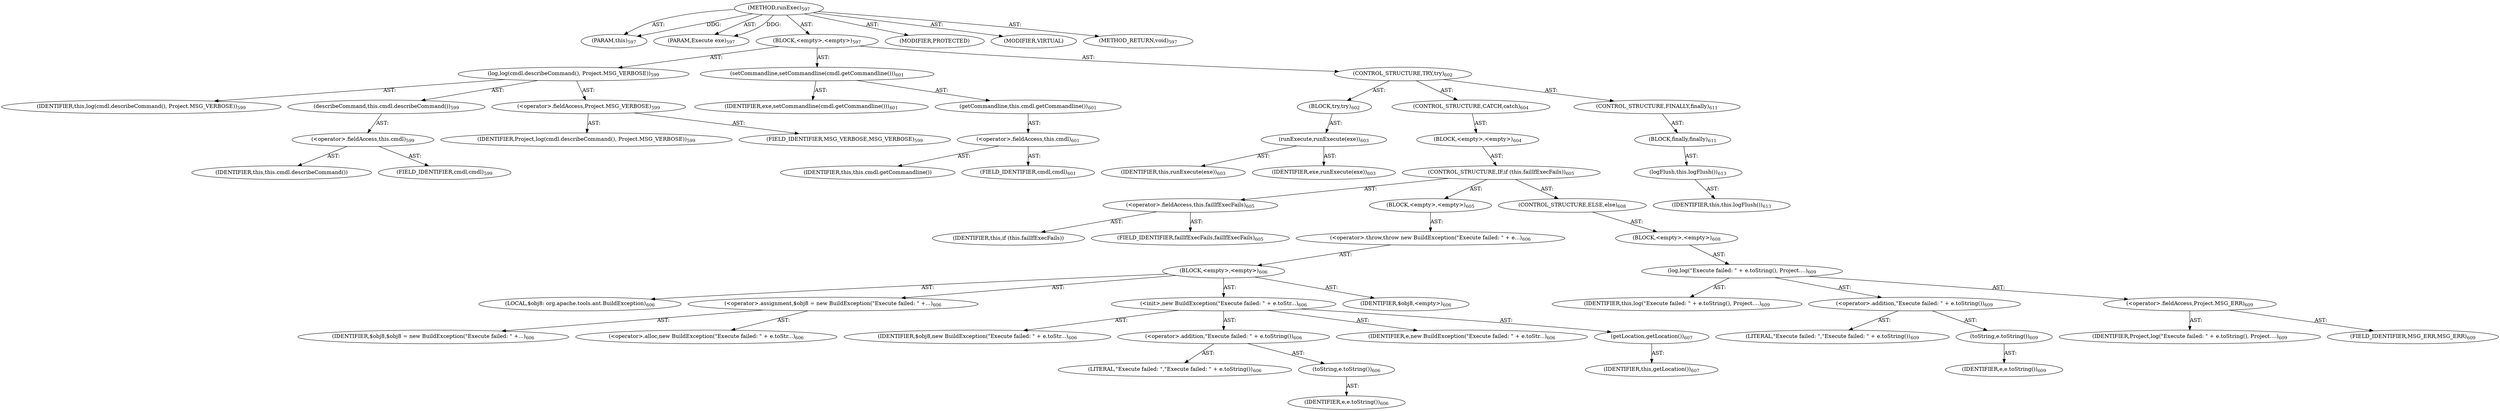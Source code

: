 digraph "runExec" {  
"111669149727" [label = <(METHOD,runExec)<SUB>597</SUB>> ]
"115964117008" [label = <(PARAM,this)<SUB>597</SUB>> ]
"115964117051" [label = <(PARAM,Execute exe)<SUB>597</SUB>> ]
"25769803847" [label = <(BLOCK,&lt;empty&gt;,&lt;empty&gt;)<SUB>597</SUB>> ]
"30064771351" [label = <(log,log(cmdl.describeCommand(), Project.MSG_VERBOSE))<SUB>599</SUB>> ]
"68719476769" [label = <(IDENTIFIER,this,log(cmdl.describeCommand(), Project.MSG_VERBOSE))<SUB>599</SUB>> ]
"30064771352" [label = <(describeCommand,this.cmdl.describeCommand())<SUB>599</SUB>> ]
"30064771353" [label = <(&lt;operator&gt;.fieldAccess,this.cmdl)<SUB>599</SUB>> ]
"68719476974" [label = <(IDENTIFIER,this,this.cmdl.describeCommand())> ]
"55834574926" [label = <(FIELD_IDENTIFIER,cmdl,cmdl)<SUB>599</SUB>> ]
"30064771354" [label = <(&lt;operator&gt;.fieldAccess,Project.MSG_VERBOSE)<SUB>599</SUB>> ]
"68719476975" [label = <(IDENTIFIER,Project,log(cmdl.describeCommand(), Project.MSG_VERBOSE))<SUB>599</SUB>> ]
"55834574927" [label = <(FIELD_IDENTIFIER,MSG_VERBOSE,MSG_VERBOSE)<SUB>599</SUB>> ]
"30064771355" [label = <(setCommandline,setCommandline(cmdl.getCommandline()))<SUB>601</SUB>> ]
"68719476976" [label = <(IDENTIFIER,exe,setCommandline(cmdl.getCommandline()))<SUB>601</SUB>> ]
"30064771356" [label = <(getCommandline,this.cmdl.getCommandline())<SUB>601</SUB>> ]
"30064771357" [label = <(&lt;operator&gt;.fieldAccess,this.cmdl)<SUB>601</SUB>> ]
"68719476977" [label = <(IDENTIFIER,this,this.cmdl.getCommandline())> ]
"55834574928" [label = <(FIELD_IDENTIFIER,cmdl,cmdl)<SUB>601</SUB>> ]
"47244640289" [label = <(CONTROL_STRUCTURE,TRY,try)<SUB>602</SUB>> ]
"25769803848" [label = <(BLOCK,try,try)<SUB>602</SUB>> ]
"30064771358" [label = <(runExecute,runExecute(exe))<SUB>603</SUB>> ]
"68719476770" [label = <(IDENTIFIER,this,runExecute(exe))<SUB>603</SUB>> ]
"68719476978" [label = <(IDENTIFIER,exe,runExecute(exe))<SUB>603</SUB>> ]
"47244640290" [label = <(CONTROL_STRUCTURE,CATCH,catch)<SUB>604</SUB>> ]
"25769803849" [label = <(BLOCK,&lt;empty&gt;,&lt;empty&gt;)<SUB>604</SUB>> ]
"47244640291" [label = <(CONTROL_STRUCTURE,IF,if (this.failIfExecFails))<SUB>605</SUB>> ]
"30064771359" [label = <(&lt;operator&gt;.fieldAccess,this.failIfExecFails)<SUB>605</SUB>> ]
"68719476979" [label = <(IDENTIFIER,this,if (this.failIfExecFails))> ]
"55834574929" [label = <(FIELD_IDENTIFIER,failIfExecFails,failIfExecFails)<SUB>605</SUB>> ]
"25769803850" [label = <(BLOCK,&lt;empty&gt;,&lt;empty&gt;)<SUB>605</SUB>> ]
"30064771360" [label = <(&lt;operator&gt;.throw,throw new BuildException(&quot;Execute failed: &quot; + e...)<SUB>606</SUB>> ]
"25769803851" [label = <(BLOCK,&lt;empty&gt;,&lt;empty&gt;)<SUB>606</SUB>> ]
"94489280536" [label = <(LOCAL,$obj8: org.apache.tools.ant.BuildException)<SUB>606</SUB>> ]
"30064771361" [label = <(&lt;operator&gt;.assignment,$obj8 = new BuildException(&quot;Execute failed: &quot; +...)<SUB>606</SUB>> ]
"68719476980" [label = <(IDENTIFIER,$obj8,$obj8 = new BuildException(&quot;Execute failed: &quot; +...)<SUB>606</SUB>> ]
"30064771362" [label = <(&lt;operator&gt;.alloc,new BuildException(&quot;Execute failed: &quot; + e.toStr...)<SUB>606</SUB>> ]
"30064771363" [label = <(&lt;init&gt;,new BuildException(&quot;Execute failed: &quot; + e.toStr...)<SUB>606</SUB>> ]
"68719476981" [label = <(IDENTIFIER,$obj8,new BuildException(&quot;Execute failed: &quot; + e.toStr...)<SUB>606</SUB>> ]
"30064771364" [label = <(&lt;operator&gt;.addition,&quot;Execute failed: &quot; + e.toString())<SUB>606</SUB>> ]
"90194313271" [label = <(LITERAL,&quot;Execute failed: &quot;,&quot;Execute failed: &quot; + e.toString())<SUB>606</SUB>> ]
"30064771365" [label = <(toString,e.toString())<SUB>606</SUB>> ]
"68719476982" [label = <(IDENTIFIER,e,e.toString())<SUB>606</SUB>> ]
"68719476983" [label = <(IDENTIFIER,e,new BuildException(&quot;Execute failed: &quot; + e.toStr...)<SUB>606</SUB>> ]
"30064771366" [label = <(getLocation,getLocation())<SUB>607</SUB>> ]
"68719476771" [label = <(IDENTIFIER,this,getLocation())<SUB>607</SUB>> ]
"68719476984" [label = <(IDENTIFIER,$obj8,&lt;empty&gt;)<SUB>606</SUB>> ]
"47244640292" [label = <(CONTROL_STRUCTURE,ELSE,else)<SUB>608</SUB>> ]
"25769803852" [label = <(BLOCK,&lt;empty&gt;,&lt;empty&gt;)<SUB>608</SUB>> ]
"30064771367" [label = <(log,log(&quot;Execute failed: &quot; + e.toString(), Project....)<SUB>609</SUB>> ]
"68719476772" [label = <(IDENTIFIER,this,log(&quot;Execute failed: &quot; + e.toString(), Project....)<SUB>609</SUB>> ]
"30064771368" [label = <(&lt;operator&gt;.addition,&quot;Execute failed: &quot; + e.toString())<SUB>609</SUB>> ]
"90194313272" [label = <(LITERAL,&quot;Execute failed: &quot;,&quot;Execute failed: &quot; + e.toString())<SUB>609</SUB>> ]
"30064771369" [label = <(toString,e.toString())<SUB>609</SUB>> ]
"68719476985" [label = <(IDENTIFIER,e,e.toString())<SUB>609</SUB>> ]
"30064771370" [label = <(&lt;operator&gt;.fieldAccess,Project.MSG_ERR)<SUB>609</SUB>> ]
"68719476986" [label = <(IDENTIFIER,Project,log(&quot;Execute failed: &quot; + e.toString(), Project....)<SUB>609</SUB>> ]
"55834574930" [label = <(FIELD_IDENTIFIER,MSG_ERR,MSG_ERR)<SUB>609</SUB>> ]
"47244640293" [label = <(CONTROL_STRUCTURE,FINALLY,finally)<SUB>611</SUB>> ]
"25769803853" [label = <(BLOCK,finally,finally)<SUB>611</SUB>> ]
"30064771371" [label = <(logFlush,this.logFlush())<SUB>613</SUB>> ]
"68719476773" [label = <(IDENTIFIER,this,this.logFlush())<SUB>613</SUB>> ]
"133143986253" [label = <(MODIFIER,PROTECTED)> ]
"133143986254" [label = <(MODIFIER,VIRTUAL)> ]
"128849018911" [label = <(METHOD_RETURN,void)<SUB>597</SUB>> ]
  "111669149727" -> "115964117008"  [ label = "AST: "] 
  "111669149727" -> "115964117051"  [ label = "AST: "] 
  "111669149727" -> "25769803847"  [ label = "AST: "] 
  "111669149727" -> "133143986253"  [ label = "AST: "] 
  "111669149727" -> "133143986254"  [ label = "AST: "] 
  "111669149727" -> "128849018911"  [ label = "AST: "] 
  "25769803847" -> "30064771351"  [ label = "AST: "] 
  "25769803847" -> "30064771355"  [ label = "AST: "] 
  "25769803847" -> "47244640289"  [ label = "AST: "] 
  "30064771351" -> "68719476769"  [ label = "AST: "] 
  "30064771351" -> "30064771352"  [ label = "AST: "] 
  "30064771351" -> "30064771354"  [ label = "AST: "] 
  "30064771352" -> "30064771353"  [ label = "AST: "] 
  "30064771353" -> "68719476974"  [ label = "AST: "] 
  "30064771353" -> "55834574926"  [ label = "AST: "] 
  "30064771354" -> "68719476975"  [ label = "AST: "] 
  "30064771354" -> "55834574927"  [ label = "AST: "] 
  "30064771355" -> "68719476976"  [ label = "AST: "] 
  "30064771355" -> "30064771356"  [ label = "AST: "] 
  "30064771356" -> "30064771357"  [ label = "AST: "] 
  "30064771357" -> "68719476977"  [ label = "AST: "] 
  "30064771357" -> "55834574928"  [ label = "AST: "] 
  "47244640289" -> "25769803848"  [ label = "AST: "] 
  "47244640289" -> "47244640290"  [ label = "AST: "] 
  "47244640289" -> "47244640293"  [ label = "AST: "] 
  "25769803848" -> "30064771358"  [ label = "AST: "] 
  "30064771358" -> "68719476770"  [ label = "AST: "] 
  "30064771358" -> "68719476978"  [ label = "AST: "] 
  "47244640290" -> "25769803849"  [ label = "AST: "] 
  "25769803849" -> "47244640291"  [ label = "AST: "] 
  "47244640291" -> "30064771359"  [ label = "AST: "] 
  "47244640291" -> "25769803850"  [ label = "AST: "] 
  "47244640291" -> "47244640292"  [ label = "AST: "] 
  "30064771359" -> "68719476979"  [ label = "AST: "] 
  "30064771359" -> "55834574929"  [ label = "AST: "] 
  "25769803850" -> "30064771360"  [ label = "AST: "] 
  "30064771360" -> "25769803851"  [ label = "AST: "] 
  "25769803851" -> "94489280536"  [ label = "AST: "] 
  "25769803851" -> "30064771361"  [ label = "AST: "] 
  "25769803851" -> "30064771363"  [ label = "AST: "] 
  "25769803851" -> "68719476984"  [ label = "AST: "] 
  "30064771361" -> "68719476980"  [ label = "AST: "] 
  "30064771361" -> "30064771362"  [ label = "AST: "] 
  "30064771363" -> "68719476981"  [ label = "AST: "] 
  "30064771363" -> "30064771364"  [ label = "AST: "] 
  "30064771363" -> "68719476983"  [ label = "AST: "] 
  "30064771363" -> "30064771366"  [ label = "AST: "] 
  "30064771364" -> "90194313271"  [ label = "AST: "] 
  "30064771364" -> "30064771365"  [ label = "AST: "] 
  "30064771365" -> "68719476982"  [ label = "AST: "] 
  "30064771366" -> "68719476771"  [ label = "AST: "] 
  "47244640292" -> "25769803852"  [ label = "AST: "] 
  "25769803852" -> "30064771367"  [ label = "AST: "] 
  "30064771367" -> "68719476772"  [ label = "AST: "] 
  "30064771367" -> "30064771368"  [ label = "AST: "] 
  "30064771367" -> "30064771370"  [ label = "AST: "] 
  "30064771368" -> "90194313272"  [ label = "AST: "] 
  "30064771368" -> "30064771369"  [ label = "AST: "] 
  "30064771369" -> "68719476985"  [ label = "AST: "] 
  "30064771370" -> "68719476986"  [ label = "AST: "] 
  "30064771370" -> "55834574930"  [ label = "AST: "] 
  "47244640293" -> "25769803853"  [ label = "AST: "] 
  "25769803853" -> "30064771371"  [ label = "AST: "] 
  "30064771371" -> "68719476773"  [ label = "AST: "] 
  "111669149727" -> "115964117008"  [ label = "DDG: "] 
  "111669149727" -> "115964117051"  [ label = "DDG: "] 
}
